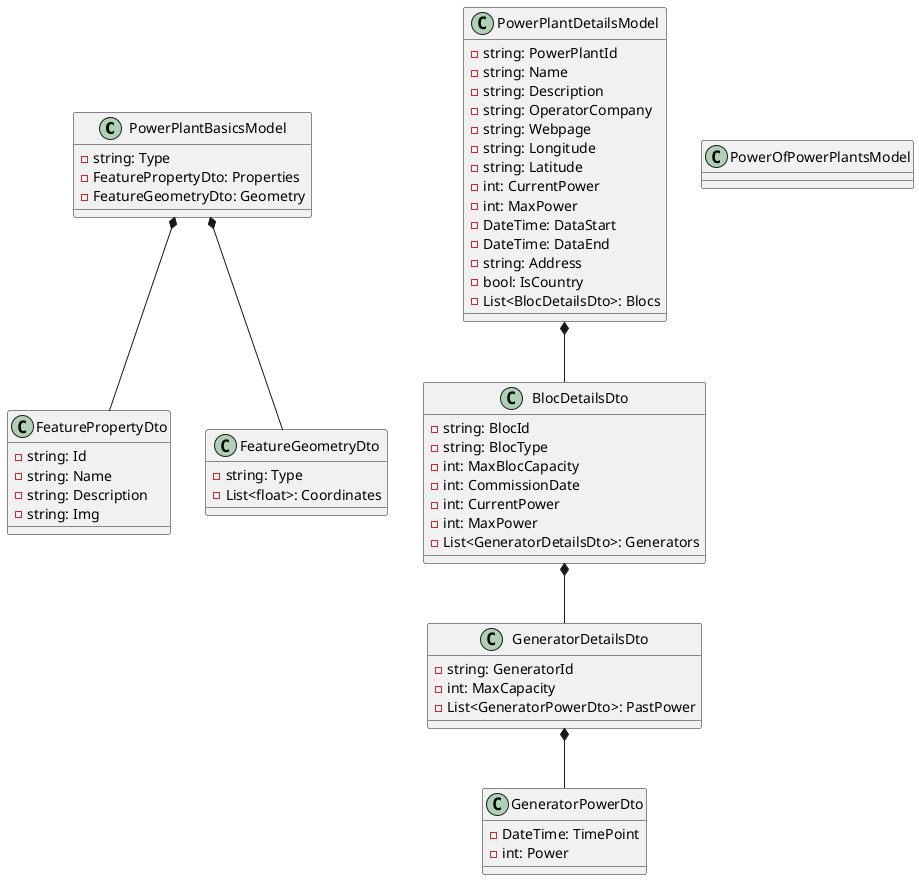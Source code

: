 @startuml object_diagram

class PowerPlantBasicsModel {
    - string: Type
    - FeaturePropertyDto: Properties
    - FeatureGeometryDto: Geometry
}

class FeaturePropertyDto {
    - string: Id
    - string: Name
    - string: Description
    - string: Img
}

class FeatureGeometryDto {
    - string: Type
    - List<float>: Coordinates
}

PowerPlantBasicsModel *-- FeaturePropertyDto
PowerPlantBasicsModel *-- FeatureGeometryDto

class PowerPlantDetailsModel {
    - string: PowerPlantId
    - string: Name
    - string: Description
    - string: OperatorCompany
    - string: Webpage
    - string: Longitude
    - string: Latitude
    - int: CurrentPower
    - int: MaxPower
    - DateTime: DataStart
    - DateTime: DataEnd
    - string: Address
    - bool: IsCountry
    - List<BlocDetailsDto>: Blocs
}

class BlocDetailsDto {
    - string: BlocId
    - string: BlocType
    - int: MaxBlocCapacity
    - int: CommissionDate
    - int: CurrentPower
    - int: MaxPower
    - List<GeneratorDetailsDto>: Generators
}

class GeneratorDetailsDto {
    - string: GeneratorId
    - int: MaxCapacity
    - List<GeneratorPowerDto>: PastPower
}

class GeneratorPowerDto {
    - DateTime: TimePoint
    - int: Power
}

PowerPlantDetailsModel *-- BlocDetailsDto
BlocDetailsDto *-- GeneratorDetailsDto
GeneratorDetailsDto *-- GeneratorPowerDto

class PowerOfPowerPlantsModel {

}

@enduml